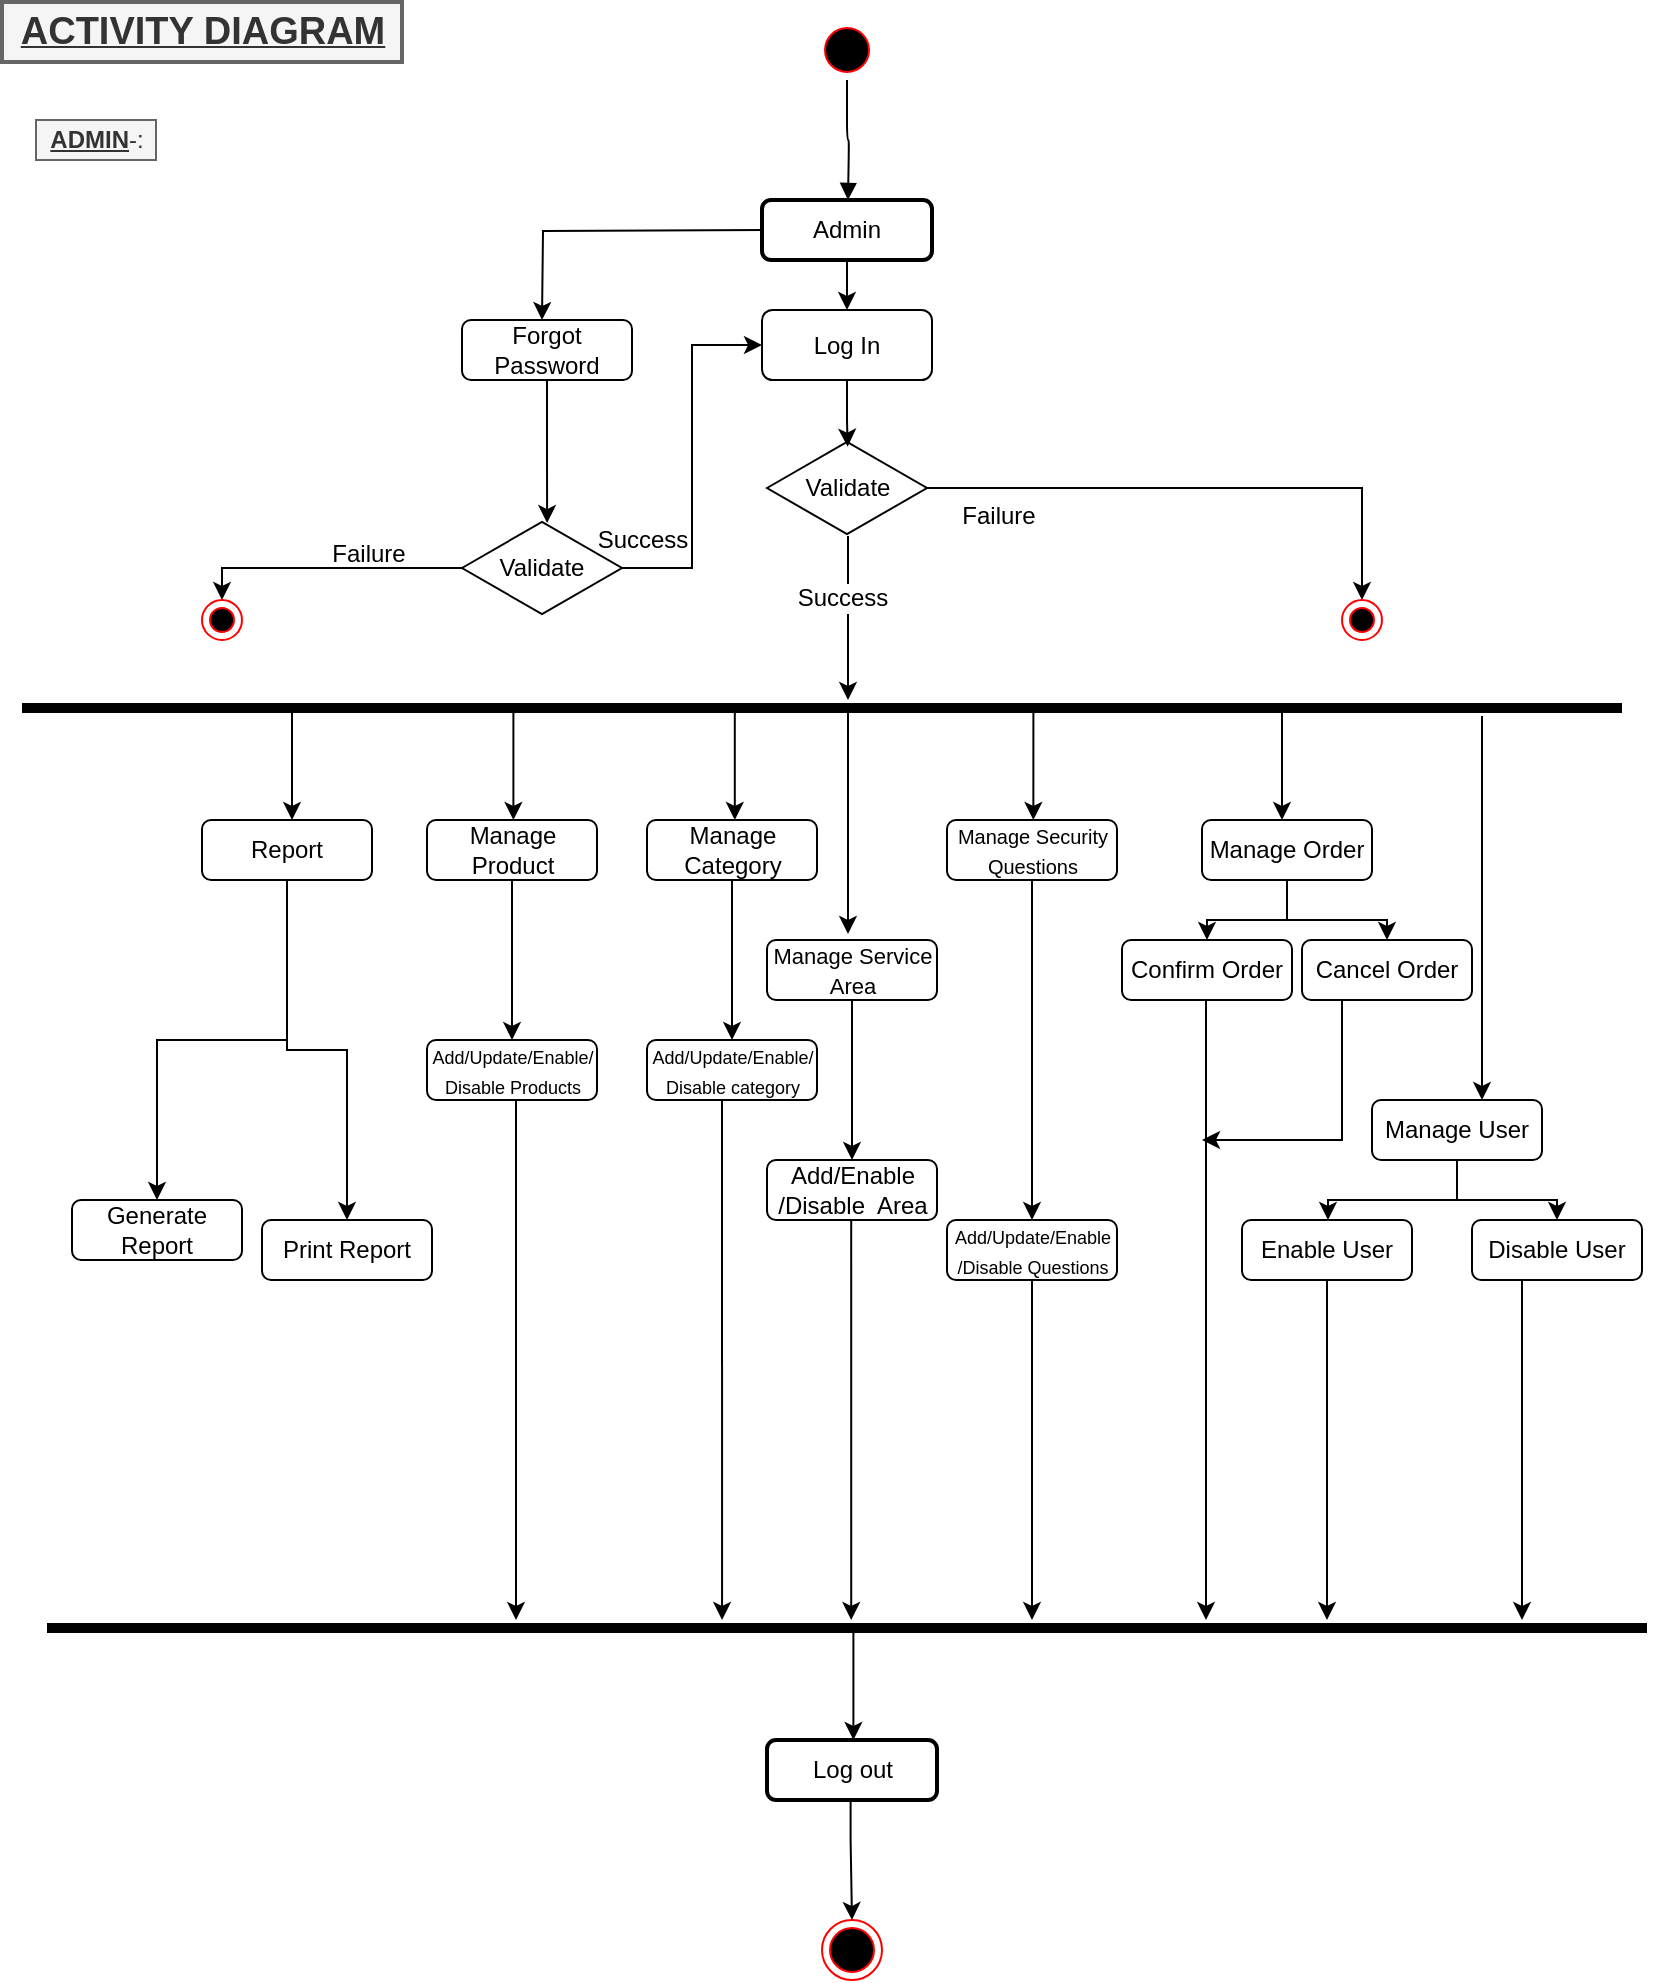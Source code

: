 <mxfile version="12.8.9" type="device"><diagram id="C5RBs43oDa-KdzZeNtuy" name="Page-1"><mxGraphModel dx="1676" dy="388" grid="1" gridSize="10" guides="1" tooltips="1" connect="1" arrows="1" fold="1" page="1" pageScale="1" pageWidth="827" pageHeight="1169" math="0" shadow="0"><root><mxCell id="WIyWlLk6GJQsqaUBKTNV-0"/><mxCell id="WIyWlLk6GJQsqaUBKTNV-1" parent="WIyWlLk6GJQsqaUBKTNV-0"/><mxCell id="-JLn-MTnUetogkBkRohP-124" style="edgeStyle=orthogonalEdgeStyle;rounded=0;orthogonalLoop=1;jettySize=auto;html=1;" edge="1" parent="WIyWlLk6GJQsqaUBKTNV-1"><mxGeometry relative="1" as="geometry"><mxPoint x="270" y="170" as="targetPoint"/><mxPoint x="395" y="125" as="sourcePoint"/></mxGeometry></mxCell><mxCell id="-JLn-MTnUetogkBkRohP-143" style="edgeStyle=orthogonalEdgeStyle;rounded=0;orthogonalLoop=1;jettySize=auto;html=1;entryX=0.5;entryY=0;entryDx=0;entryDy=0;" edge="1" parent="WIyWlLk6GJQsqaUBKTNV-1" source="-JLn-MTnUetogkBkRohP-18" target="-JLn-MTnUetogkBkRohP-28"><mxGeometry relative="1" as="geometry"/></mxCell><mxCell id="-JLn-MTnUetogkBkRohP-154" value="" style="edgeStyle=orthogonalEdgeStyle;rounded=0;orthogonalLoop=1;jettySize=auto;html=1;" edge="1" parent="WIyWlLk6GJQsqaUBKTNV-1" source="-JLn-MTnUetogkBkRohP-18"><mxGeometry relative="1" as="geometry"><mxPoint x="423" y="360" as="targetPoint"/><Array as="points"><mxPoint x="423" y="319"/></Array></mxGeometry></mxCell><mxCell id="-JLn-MTnUetogkBkRohP-218" value="Success" style="text;html=1;align=center;verticalAlign=middle;resizable=0;points=[];labelBackgroundColor=#ffffff;" vertex="1" connectable="0" parent="-JLn-MTnUetogkBkRohP-154"><mxGeometry y="-10" relative="1" as="geometry"><mxPoint x="7" y="-10" as="offset"/></mxGeometry></mxCell><mxCell id="-JLn-MTnUetogkBkRohP-18" value="Validate" style="html=1;whiteSpace=wrap;aspect=fixed;shape=isoRectangle;" vertex="1" parent="WIyWlLk6GJQsqaUBKTNV-1"><mxGeometry x="382.5" y="230" width="80" height="48" as="geometry"/></mxCell><mxCell id="-JLn-MTnUetogkBkRohP-150" style="edgeStyle=orthogonalEdgeStyle;rounded=0;orthogonalLoop=1;jettySize=auto;html=1;entryX=0;entryY=0.5;entryDx=0;entryDy=0;" edge="1" parent="WIyWlLk6GJQsqaUBKTNV-1" source="-JLn-MTnUetogkBkRohP-19" target="-JLn-MTnUetogkBkRohP-126"><mxGeometry relative="1" as="geometry"/></mxCell><mxCell id="-JLn-MTnUetogkBkRohP-152" style="edgeStyle=orthogonalEdgeStyle;rounded=0;orthogonalLoop=1;jettySize=auto;html=1;entryX=0.5;entryY=0;entryDx=0;entryDy=0;" edge="1" parent="WIyWlLk6GJQsqaUBKTNV-1" source="-JLn-MTnUetogkBkRohP-19" target="-JLn-MTnUetogkBkRohP-29"><mxGeometry relative="1" as="geometry"><Array as="points"><mxPoint x="110" y="294"/></Array></mxGeometry></mxCell><mxCell id="-JLn-MTnUetogkBkRohP-19" value="Validate" style="html=1;whiteSpace=wrap;aspect=fixed;shape=isoRectangle;" vertex="1" parent="WIyWlLk6GJQsqaUBKTNV-1"><mxGeometry x="230" y="270" width="80" height="48" as="geometry"/></mxCell><mxCell id="-JLn-MTnUetogkBkRohP-28" value="" style="ellipse;html=1;shape=endState;fillColor=#000000;strokeColor=#ff0000;" vertex="1" parent="WIyWlLk6GJQsqaUBKTNV-1"><mxGeometry x="670" y="310" width="20" height="20" as="geometry"/></mxCell><mxCell id="-JLn-MTnUetogkBkRohP-29" value="" style="ellipse;html=1;shape=endState;fillColor=#000000;strokeColor=#ff0000;" vertex="1" parent="WIyWlLk6GJQsqaUBKTNV-1"><mxGeometry x="100" y="310" width="20" height="20" as="geometry"/></mxCell><mxCell id="-JLn-MTnUetogkBkRohP-186" value="" style="edgeStyle=orthogonalEdgeStyle;rounded=0;orthogonalLoop=1;jettySize=auto;html=1;" edge="1" parent="WIyWlLk6GJQsqaUBKTNV-1"><mxGeometry relative="1" as="geometry"><mxPoint x="424.61" y="590" as="sourcePoint"/><mxPoint x="424.61" y="820" as="targetPoint"/><Array as="points"><mxPoint x="424.61" y="640"/><mxPoint x="424.61" y="640"/></Array></mxGeometry></mxCell><mxCell id="-JLn-MTnUetogkBkRohP-111" value="" style="ellipse;html=1;shape=endState;fillColor=#000000;strokeColor=#ff0000;" vertex="1" parent="WIyWlLk6GJQsqaUBKTNV-1"><mxGeometry x="410" y="970" width="30" height="30" as="geometry"/></mxCell><mxCell id="-JLn-MTnUetogkBkRohP-119" value="Failure" style="text;html=1;align=center;verticalAlign=middle;resizable=0;points=[];autosize=1;" vertex="1" parent="WIyWlLk6GJQsqaUBKTNV-1"><mxGeometry x="472.5" y="258" width="50" height="20" as="geometry"/></mxCell><mxCell id="-JLn-MTnUetogkBkRohP-122" value="&lt;b&gt;&lt;u&gt;&lt;font style=&quot;font-size: 19px&quot;&gt;ACTIVITY DIAGRAM&lt;/font&gt;&lt;/u&gt;&lt;/b&gt;" style="text;html=1;align=center;verticalAlign=middle;resizable=0;points=[];autosize=1;fillColor=#f5f5f5;strokeColor=#666666;fontColor=#333333;strokeWidth=2;" vertex="1" parent="WIyWlLk6GJQsqaUBKTNV-1"><mxGeometry y="11" width="200" height="30" as="geometry"/></mxCell><mxCell id="-JLn-MTnUetogkBkRohP-123" value="&lt;b&gt;&lt;u&gt;ADMIN&lt;/u&gt;&lt;/b&gt;-:" style="text;html=1;align=center;verticalAlign=middle;resizable=0;points=[];autosize=1;fillColor=#f5f5f5;strokeColor=#666666;fontColor=#333333;" vertex="1" parent="WIyWlLk6GJQsqaUBKTNV-1"><mxGeometry x="17" y="70" width="60" height="20" as="geometry"/></mxCell><mxCell id="-JLn-MTnUetogkBkRohP-141" style="edgeStyle=orthogonalEdgeStyle;rounded=0;orthogonalLoop=1;jettySize=auto;html=1;entryX=0.5;entryY=0;entryDx=0;entryDy=0;" edge="1" parent="WIyWlLk6GJQsqaUBKTNV-1" source="-JLn-MTnUetogkBkRohP-125" target="-JLn-MTnUetogkBkRohP-126"><mxGeometry relative="1" as="geometry"/></mxCell><mxCell id="-JLn-MTnUetogkBkRohP-125" value="Admin" style="rounded=1;whiteSpace=wrap;html=1;fillColor=#FFFFFF;strokeWidth=2;" vertex="1" parent="WIyWlLk6GJQsqaUBKTNV-1"><mxGeometry x="380" y="110" width="85" height="30" as="geometry"/></mxCell><mxCell id="-JLn-MTnUetogkBkRohP-142" style="edgeStyle=orthogonalEdgeStyle;rounded=0;orthogonalLoop=1;jettySize=auto;html=1;entryX=0.504;entryY=0.07;entryDx=0;entryDy=0;entryPerimeter=0;" edge="1" parent="WIyWlLk6GJQsqaUBKTNV-1" source="-JLn-MTnUetogkBkRohP-126" target="-JLn-MTnUetogkBkRohP-18"><mxGeometry relative="1" as="geometry"/></mxCell><mxCell id="-JLn-MTnUetogkBkRohP-126" value="Log In" style="rounded=1;whiteSpace=wrap;html=1;fillColor=#FFFFFF;" vertex="1" parent="WIyWlLk6GJQsqaUBKTNV-1"><mxGeometry x="380" y="165" width="85" height="35" as="geometry"/></mxCell><mxCell id="-JLn-MTnUetogkBkRohP-134" value="" style="ellipse;html=1;shape=startState;fillColor=#000000;strokeColor=#ff0000;" vertex="1" parent="WIyWlLk6GJQsqaUBKTNV-1"><mxGeometry x="407.5" y="20" width="30" height="30" as="geometry"/></mxCell><mxCell id="-JLn-MTnUetogkBkRohP-139" value="" style="endArrow=block;endFill=1;html=1;edgeStyle=orthogonalEdgeStyle;align=left;verticalAlign=top;exitX=0.5;exitY=1;exitDx=0;exitDy=0;" edge="1" parent="WIyWlLk6GJQsqaUBKTNV-1" source="-JLn-MTnUetogkBkRohP-134"><mxGeometry x="-1" relative="1" as="geometry"><mxPoint x="330" y="210" as="sourcePoint"/><mxPoint x="423" y="110" as="targetPoint"/></mxGeometry></mxCell><mxCell id="-JLn-MTnUetogkBkRohP-140" value="" style="resizable=0;html=1;align=left;verticalAlign=bottom;labelBackgroundColor=#ffffff;fontSize=10;" connectable="0" vertex="1" parent="-JLn-MTnUetogkBkRohP-139"><mxGeometry x="-1" relative="1" as="geometry"/></mxCell><mxCell id="-JLn-MTnUetogkBkRohP-216" style="edgeStyle=orthogonalEdgeStyle;rounded=0;orthogonalLoop=1;jettySize=auto;html=1;entryX=0.532;entryY=0.032;entryDx=0;entryDy=0;entryPerimeter=0;" edge="1" parent="WIyWlLk6GJQsqaUBKTNV-1" source="-JLn-MTnUetogkBkRohP-144" target="-JLn-MTnUetogkBkRohP-19"><mxGeometry relative="1" as="geometry"/></mxCell><mxCell id="-JLn-MTnUetogkBkRohP-144" value="Forgot Password" style="rounded=1;whiteSpace=wrap;html=1;fillColor=#FFFFFF;" vertex="1" parent="WIyWlLk6GJQsqaUBKTNV-1"><mxGeometry x="230" y="170" width="85" height="30" as="geometry"/></mxCell><mxCell id="-JLn-MTnUetogkBkRohP-151" value="Success" style="text;html=1;align=center;verticalAlign=middle;resizable=0;points=[];autosize=1;" vertex="1" parent="WIyWlLk6GJQsqaUBKTNV-1"><mxGeometry x="290" y="270" width="60" height="20" as="geometry"/></mxCell><mxCell id="-JLn-MTnUetogkBkRohP-156" value="" style="line;strokeWidth=5;fillColor=none;align=left;verticalAlign=middle;spacingTop=-1;spacingLeft=3;spacingRight=3;rotatable=0;labelPosition=right;points=[];portConstraint=eastwest;" vertex="1" parent="WIyWlLk6GJQsqaUBKTNV-1"><mxGeometry x="10" y="360" width="800" height="8" as="geometry"/></mxCell><mxCell id="-JLn-MTnUetogkBkRohP-157" value="" style="edgeStyle=orthogonalEdgeStyle;rounded=0;orthogonalLoop=1;jettySize=auto;html=1;entryX=0.5;entryY=0;entryDx=0;entryDy=0;exitX=0.167;exitY=0.716;exitDx=0;exitDy=0;exitPerimeter=0;" edge="1" parent="WIyWlLk6GJQsqaUBKTNV-1" source="-JLn-MTnUetogkBkRohP-156"><mxGeometry relative="1" as="geometry"><mxPoint x="135.002" y="368.0" as="sourcePoint"/><mxPoint x="145" y="420" as="targetPoint"/><Array as="points"><mxPoint x="145" y="366"/></Array></mxGeometry></mxCell><mxCell id="-JLn-MTnUetogkBkRohP-158" value="" style="edgeStyle=orthogonalEdgeStyle;rounded=0;orthogonalLoop=1;jettySize=auto;html=1;entryX=0.5;entryY=0;entryDx=0;entryDy=0;exitX=0.167;exitY=0.716;exitDx=0;exitDy=0;exitPerimeter=0;" edge="1" parent="WIyWlLk6GJQsqaUBKTNV-1"><mxGeometry relative="1" as="geometry"><mxPoint x="254.3" y="365.728" as="sourcePoint"/><mxPoint x="255.7" y="420" as="targetPoint"/><Array as="points"><mxPoint x="255.7" y="366"/></Array></mxGeometry></mxCell><mxCell id="-JLn-MTnUetogkBkRohP-159" value="" style="edgeStyle=orthogonalEdgeStyle;rounded=0;orthogonalLoop=1;jettySize=auto;html=1;entryX=0.5;entryY=0;entryDx=0;entryDy=0;exitX=0.167;exitY=0.716;exitDx=0;exitDy=0;exitPerimeter=0;" edge="1" parent="WIyWlLk6GJQsqaUBKTNV-1"><mxGeometry relative="1" as="geometry"><mxPoint x="365.0" y="365.728" as="sourcePoint"/><mxPoint x="366.4" y="420" as="targetPoint"/><Array as="points"><mxPoint x="366.4" y="366"/></Array></mxGeometry></mxCell><mxCell id="-JLn-MTnUetogkBkRohP-160" value="" style="edgeStyle=orthogonalEdgeStyle;rounded=0;orthogonalLoop=1;jettySize=auto;html=1;entryX=0.5;entryY=0;entryDx=0;entryDy=0;exitX=0.167;exitY=0.716;exitDx=0;exitDy=0;exitPerimeter=0;" edge="1" parent="WIyWlLk6GJQsqaUBKTNV-1"><mxGeometry relative="1" as="geometry"><mxPoint x="514.28" y="365.728" as="sourcePoint"/><mxPoint x="515.68" y="420" as="targetPoint"/><Array as="points"><mxPoint x="515.68" y="366"/></Array></mxGeometry></mxCell><mxCell id="-JLn-MTnUetogkBkRohP-161" value="" style="edgeStyle=orthogonalEdgeStyle;rounded=0;orthogonalLoop=1;jettySize=auto;html=1;entryX=0.5;entryY=0;entryDx=0;entryDy=0;exitX=0.167;exitY=0.716;exitDx=0;exitDy=0;exitPerimeter=0;" edge="1" parent="WIyWlLk6GJQsqaUBKTNV-1"><mxGeometry relative="1" as="geometry"><mxPoint x="638.6" y="365.728" as="sourcePoint"/><mxPoint x="640" y="420" as="targetPoint"/><Array as="points"><mxPoint x="640.0" y="366"/></Array></mxGeometry></mxCell><mxCell id="-JLn-MTnUetogkBkRohP-178" value="" style="edgeStyle=orthogonalEdgeStyle;rounded=0;orthogonalLoop=1;jettySize=auto;html=1;" edge="1" parent="WIyWlLk6GJQsqaUBKTNV-1" source="-JLn-MTnUetogkBkRohP-162" target="-JLn-MTnUetogkBkRohP-177"><mxGeometry relative="1" as="geometry"/></mxCell><mxCell id="-JLn-MTnUetogkBkRohP-180" value="" style="edgeStyle=orthogonalEdgeStyle;rounded=0;orthogonalLoop=1;jettySize=auto;html=1;" edge="1" parent="WIyWlLk6GJQsqaUBKTNV-1" source="-JLn-MTnUetogkBkRohP-162" target="-JLn-MTnUetogkBkRohP-179"><mxGeometry relative="1" as="geometry"/></mxCell><mxCell id="-JLn-MTnUetogkBkRohP-162" value="&lt;span style=&quot;white-space: normal&quot;&gt;Report&lt;/span&gt;" style="rounded=1;whiteSpace=wrap;html=1;fillColor=#FFFFFF;" vertex="1" parent="WIyWlLk6GJQsqaUBKTNV-1"><mxGeometry x="100" y="420" width="85" height="30" as="geometry"/></mxCell><mxCell id="-JLn-MTnUetogkBkRohP-179" value="&lt;span style=&quot;white-space: normal&quot;&gt;Generate Report&lt;/span&gt;" style="rounded=1;whiteSpace=wrap;html=1;fillColor=#FFFFFF;" vertex="1" parent="WIyWlLk6GJQsqaUBKTNV-1"><mxGeometry x="35" y="610" width="85" height="30" as="geometry"/></mxCell><mxCell id="-JLn-MTnUetogkBkRohP-177" value="&lt;span style=&quot;white-space: normal&quot;&gt;Print Report&lt;/span&gt;" style="rounded=1;whiteSpace=wrap;html=1;fillColor=#FFFFFF;" vertex="1" parent="WIyWlLk6GJQsqaUBKTNV-1"><mxGeometry x="130" y="620" width="85" height="30" as="geometry"/></mxCell><mxCell id="-JLn-MTnUetogkBkRohP-168" value="" style="edgeStyle=orthogonalEdgeStyle;rounded=0;orthogonalLoop=1;jettySize=auto;html=1;" edge="1" parent="WIyWlLk6GJQsqaUBKTNV-1" source="-JLn-MTnUetogkBkRohP-163" target="-JLn-MTnUetogkBkRohP-167"><mxGeometry relative="1" as="geometry"/></mxCell><mxCell id="-JLn-MTnUetogkBkRohP-163" value="&lt;span style=&quot;white-space: normal&quot;&gt;&lt;font style=&quot;font-size: 12px&quot;&gt;Manage&lt;/font&gt;&lt;/span&gt;&lt;br style=&quot;font-size: x-small ; white-space: normal&quot;&gt;&lt;span style=&quot;white-space: normal&quot;&gt;Product&lt;/span&gt;" style="rounded=1;whiteSpace=wrap;html=1;fillColor=#FFFFFF;" vertex="1" parent="WIyWlLk6GJQsqaUBKTNV-1"><mxGeometry x="212.5" y="420" width="85" height="30" as="geometry"/></mxCell><mxCell id="-JLn-MTnUetogkBkRohP-182" value="" style="edgeStyle=orthogonalEdgeStyle;rounded=0;orthogonalLoop=1;jettySize=auto;html=1;" edge="1" parent="WIyWlLk6GJQsqaUBKTNV-1" source="-JLn-MTnUetogkBkRohP-167"><mxGeometry relative="1" as="geometry"><mxPoint x="257" y="820" as="targetPoint"/><Array as="points"><mxPoint x="257" y="560"/></Array></mxGeometry></mxCell><mxCell id="-JLn-MTnUetogkBkRohP-167" value="&lt;font style=&quot;font-size: 9px&quot;&gt;&lt;span style=&quot;white-space: normal&quot;&gt;Add/Update/Enable/&lt;/span&gt;&lt;br style=&quot;white-space: normal&quot;&gt;&lt;span style=&quot;white-space: normal&quot;&gt;Disable Products&lt;/span&gt;&lt;/font&gt;" style="rounded=1;whiteSpace=wrap;html=1;fillColor=#FFFFFF;" vertex="1" parent="WIyWlLk6GJQsqaUBKTNV-1"><mxGeometry x="212.5" y="530" width="85" height="30" as="geometry"/></mxCell><mxCell id="-JLn-MTnUetogkBkRohP-170" value="" style="edgeStyle=orthogonalEdgeStyle;rounded=0;orthogonalLoop=1;jettySize=auto;html=1;" edge="1" parent="WIyWlLk6GJQsqaUBKTNV-1" source="-JLn-MTnUetogkBkRohP-164" target="-JLn-MTnUetogkBkRohP-169"><mxGeometry relative="1" as="geometry"/></mxCell><mxCell id="-JLn-MTnUetogkBkRohP-164" value="&lt;font style=&quot;font-size: 12px&quot;&gt;Manage&lt;br style=&quot;white-space: normal&quot;&gt;&lt;span style=&quot;white-space: normal&quot;&gt;Category&lt;/span&gt;&lt;/font&gt;" style="rounded=1;whiteSpace=wrap;html=1;fillColor=#FFFFFF;" vertex="1" parent="WIyWlLk6GJQsqaUBKTNV-1"><mxGeometry x="322.5" y="420" width="85" height="30" as="geometry"/></mxCell><mxCell id="-JLn-MTnUetogkBkRohP-169" value="&lt;font style=&quot;font-size: 9px&quot;&gt;&lt;span style=&quot;white-space: normal&quot;&gt;Add/Update/Enable/&lt;/span&gt;&lt;br style=&quot;white-space: normal&quot;&gt;&lt;span style=&quot;white-space: normal&quot;&gt;Disable category&lt;/span&gt;&lt;/font&gt;" style="rounded=1;whiteSpace=wrap;html=1;fillColor=#FFFFFF;" vertex="1" parent="WIyWlLk6GJQsqaUBKTNV-1"><mxGeometry x="322.5" y="530" width="85" height="30" as="geometry"/></mxCell><mxCell id="-JLn-MTnUetogkBkRohP-190" value="" style="edgeStyle=orthogonalEdgeStyle;rounded=0;orthogonalLoop=1;jettySize=auto;html=1;" edge="1" parent="WIyWlLk6GJQsqaUBKTNV-1" source="-JLn-MTnUetogkBkRohP-165" target="-JLn-MTnUetogkBkRohP-189"><mxGeometry relative="1" as="geometry"/></mxCell><mxCell id="-JLn-MTnUetogkBkRohP-165" value="&lt;font style=&quot;font-size: 10px&quot;&gt;&lt;font style=&quot;white-space: normal ; font-size: 10px&quot;&gt;Manage S&lt;/font&gt;&lt;font style=&quot;white-space: normal ; font-size: 10px&quot;&gt;ecurity&lt;br&gt;Questions&lt;/font&gt;&lt;/font&gt;" style="rounded=1;whiteSpace=wrap;html=1;fillColor=#FFFFFF;" vertex="1" parent="WIyWlLk6GJQsqaUBKTNV-1"><mxGeometry x="472.5" y="420" width="85" height="30" as="geometry"/></mxCell><mxCell id="-JLn-MTnUetogkBkRohP-193" value="" style="edgeStyle=orthogonalEdgeStyle;rounded=0;orthogonalLoop=1;jettySize=auto;html=1;" edge="1" parent="WIyWlLk6GJQsqaUBKTNV-1" source="-JLn-MTnUetogkBkRohP-189"><mxGeometry relative="1" as="geometry"><mxPoint x="515" y="820" as="targetPoint"/><Array as="points"><mxPoint x="515" y="770"/><mxPoint x="515" y="770"/></Array></mxGeometry></mxCell><mxCell id="-JLn-MTnUetogkBkRohP-189" value="&lt;font style=&quot;font-size: 9px&quot;&gt;Add/Update/Enable&lt;br&gt;/Disable&amp;nbsp;Questions&lt;/font&gt;" style="rounded=1;whiteSpace=wrap;html=1;fillColor=#FFFFFF;" vertex="1" parent="WIyWlLk6GJQsqaUBKTNV-1"><mxGeometry x="472.5" y="620" width="85" height="30" as="geometry"/></mxCell><mxCell id="-JLn-MTnUetogkBkRohP-174" value="" style="edgeStyle=orthogonalEdgeStyle;rounded=0;orthogonalLoop=1;jettySize=auto;html=1;" edge="1" parent="WIyWlLk6GJQsqaUBKTNV-1" source="-JLn-MTnUetogkBkRohP-166" target="-JLn-MTnUetogkBkRohP-173"><mxGeometry relative="1" as="geometry"/></mxCell><mxCell id="-JLn-MTnUetogkBkRohP-176" value="" style="edgeStyle=orthogonalEdgeStyle;rounded=0;orthogonalLoop=1;jettySize=auto;html=1;" edge="1" parent="WIyWlLk6GJQsqaUBKTNV-1" source="-JLn-MTnUetogkBkRohP-166" target="-JLn-MTnUetogkBkRohP-175"><mxGeometry relative="1" as="geometry"/></mxCell><mxCell id="-JLn-MTnUetogkBkRohP-166" value="&lt;span style=&quot;white-space: normal&quot;&gt;Manage Order&lt;/span&gt;" style="rounded=1;whiteSpace=wrap;html=1;fillColor=#FFFFFF;" vertex="1" parent="WIyWlLk6GJQsqaUBKTNV-1"><mxGeometry x="600" y="420" width="85" height="30" as="geometry"/></mxCell><mxCell id="-JLn-MTnUetogkBkRohP-194" style="edgeStyle=orthogonalEdgeStyle;rounded=0;orthogonalLoop=1;jettySize=auto;html=1;" edge="1" parent="WIyWlLk6GJQsqaUBKTNV-1" source="-JLn-MTnUetogkBkRohP-175"><mxGeometry relative="1" as="geometry"><mxPoint x="600" y="580" as="targetPoint"/><Array as="points"><mxPoint x="670" y="580"/></Array></mxGeometry></mxCell><mxCell id="-JLn-MTnUetogkBkRohP-175" value="&lt;span style=&quot;white-space: normal&quot;&gt;Cancel Order&lt;/span&gt;" style="rounded=1;whiteSpace=wrap;html=1;fillColor=#FFFFFF;" vertex="1" parent="WIyWlLk6GJQsqaUBKTNV-1"><mxGeometry x="650" y="480" width="85" height="30" as="geometry"/></mxCell><mxCell id="-JLn-MTnUetogkBkRohP-195" style="edgeStyle=orthogonalEdgeStyle;rounded=0;orthogonalLoop=1;jettySize=auto;html=1;" edge="1" parent="WIyWlLk6GJQsqaUBKTNV-1" source="-JLn-MTnUetogkBkRohP-173"><mxGeometry relative="1" as="geometry"><mxPoint x="602" y="820" as="targetPoint"/><Array as="points"><mxPoint x="603" y="665"/></Array></mxGeometry></mxCell><mxCell id="-JLn-MTnUetogkBkRohP-173" value="&lt;span style=&quot;white-space: normal&quot;&gt;Confirm Order&lt;/span&gt;" style="rounded=1;whiteSpace=wrap;html=1;fillColor=#FFFFFF;" vertex="1" parent="WIyWlLk6GJQsqaUBKTNV-1"><mxGeometry x="560" y="480" width="85" height="30" as="geometry"/></mxCell><mxCell id="-JLn-MTnUetogkBkRohP-171" value="" style="edgeStyle=orthogonalEdgeStyle;rounded=0;orthogonalLoop=1;jettySize=auto;html=1;exitX=0.167;exitY=0.716;exitDx=0;exitDy=0;exitPerimeter=0;" edge="1" parent="WIyWlLk6GJQsqaUBKTNV-1"><mxGeometry relative="1" as="geometry"><mxPoint x="421.78" y="365.728" as="sourcePoint"/><mxPoint x="423" y="477" as="targetPoint"/><Array as="points"><mxPoint x="423" y="366"/></Array></mxGeometry></mxCell><mxCell id="-JLn-MTnUetogkBkRohP-188" value="" style="edgeStyle=orthogonalEdgeStyle;rounded=0;orthogonalLoop=1;jettySize=auto;html=1;" edge="1" parent="WIyWlLk6GJQsqaUBKTNV-1" source="-JLn-MTnUetogkBkRohP-172" target="-JLn-MTnUetogkBkRohP-187"><mxGeometry relative="1" as="geometry"/></mxCell><mxCell id="-JLn-MTnUetogkBkRohP-172" value="&lt;font style=&quot;font-size: 11px&quot;&gt;&lt;font style=&quot;white-space: normal ; font-size: 11px&quot;&gt;Manage Servic&lt;/font&gt;&lt;font style=&quot;white-space: normal ; font-size: 11px&quot;&gt;&lt;font style=&quot;font-size: 11px&quot;&gt;e&lt;br&gt;&lt;/font&gt;&lt;font style=&quot;font-size: 11px&quot;&gt;Area&lt;/font&gt;&lt;/font&gt;&lt;/font&gt;" style="rounded=1;whiteSpace=wrap;html=1;fillColor=#FFFFFF;" vertex="1" parent="WIyWlLk6GJQsqaUBKTNV-1"><mxGeometry x="382.5" y="480" width="85" height="30" as="geometry"/></mxCell><mxCell id="-JLn-MTnUetogkBkRohP-187" value="&lt;font style=&quot;font-size: 12px&quot;&gt;&lt;span style=&quot;white-space: normal&quot;&gt;Add/Enable&lt;/span&gt;&lt;br style=&quot;white-space: normal&quot;&gt;&lt;span style=&quot;white-space: normal&quot;&gt;/Disable&amp;nbsp; Area&lt;/span&gt;&lt;/font&gt;" style="rounded=1;whiteSpace=wrap;html=1;fillColor=#FFFFFF;" vertex="1" parent="WIyWlLk6GJQsqaUBKTNV-1"><mxGeometry x="382.5" y="590" width="85" height="30" as="geometry"/></mxCell><mxCell id="-JLn-MTnUetogkBkRohP-183" value="" style="edgeStyle=orthogonalEdgeStyle;rounded=0;orthogonalLoop=1;jettySize=auto;html=1;" edge="1" parent="WIyWlLk6GJQsqaUBKTNV-1"><mxGeometry relative="1" as="geometry"><mxPoint x="359.997" y="560" as="sourcePoint"/><mxPoint x="360.04" y="820" as="targetPoint"/><Array as="points"><mxPoint x="360.04" y="560"/></Array></mxGeometry></mxCell><mxCell id="-JLn-MTnUetogkBkRohP-198" value="" style="edgeStyle=orthogonalEdgeStyle;rounded=0;orthogonalLoop=1;jettySize=auto;html=1;" edge="1" parent="WIyWlLk6GJQsqaUBKTNV-1"><mxGeometry relative="1" as="geometry"><mxPoint x="740" y="368.0" as="sourcePoint"/><mxPoint x="740" y="560" as="targetPoint"/></mxGeometry></mxCell><mxCell id="-JLn-MTnUetogkBkRohP-201" value="" style="edgeStyle=orthogonalEdgeStyle;rounded=0;orthogonalLoop=1;jettySize=auto;html=1;" edge="1" parent="WIyWlLk6GJQsqaUBKTNV-1" source="-JLn-MTnUetogkBkRohP-199" target="-JLn-MTnUetogkBkRohP-200"><mxGeometry relative="1" as="geometry"><Array as="points"><mxPoint x="728" y="610"/><mxPoint x="663" y="610"/></Array></mxGeometry></mxCell><mxCell id="-JLn-MTnUetogkBkRohP-203" value="" style="edgeStyle=orthogonalEdgeStyle;rounded=0;orthogonalLoop=1;jettySize=auto;html=1;" edge="1" parent="WIyWlLk6GJQsqaUBKTNV-1" source="-JLn-MTnUetogkBkRohP-199" target="-JLn-MTnUetogkBkRohP-202"><mxGeometry relative="1" as="geometry"/></mxCell><mxCell id="-JLn-MTnUetogkBkRohP-199" value="&lt;span style=&quot;white-space: normal&quot;&gt;Manage User&lt;/span&gt;" style="rounded=1;whiteSpace=wrap;html=1;fillColor=#FFFFFF;" vertex="1" parent="WIyWlLk6GJQsqaUBKTNV-1"><mxGeometry x="685" y="560" width="85" height="30" as="geometry"/></mxCell><mxCell id="-JLn-MTnUetogkBkRohP-205" style="edgeStyle=orthogonalEdgeStyle;rounded=0;orthogonalLoop=1;jettySize=auto;html=1;" edge="1" parent="WIyWlLk6GJQsqaUBKTNV-1" source="-JLn-MTnUetogkBkRohP-202"><mxGeometry relative="1" as="geometry"><mxPoint x="760" y="820" as="targetPoint"/><Array as="points"><mxPoint x="760" y="820"/></Array></mxGeometry></mxCell><mxCell id="-JLn-MTnUetogkBkRohP-202" value="&lt;span style=&quot;white-space: normal&quot;&gt;Disable User&lt;/span&gt;" style="rounded=1;whiteSpace=wrap;html=1;fillColor=#FFFFFF;" vertex="1" parent="WIyWlLk6GJQsqaUBKTNV-1"><mxGeometry x="735" y="620" width="85" height="30" as="geometry"/></mxCell><mxCell id="-JLn-MTnUetogkBkRohP-204" style="edgeStyle=orthogonalEdgeStyle;rounded=0;orthogonalLoop=1;jettySize=auto;html=1;exitX=0.5;exitY=1;exitDx=0;exitDy=0;" edge="1" parent="WIyWlLk6GJQsqaUBKTNV-1" source="-JLn-MTnUetogkBkRohP-200"><mxGeometry relative="1" as="geometry"><mxPoint x="662.5" y="820" as="targetPoint"/><mxPoint x="732.5" y="628" as="sourcePoint"/><Array as="points"><mxPoint x="663" y="780"/><mxPoint x="663" y="780"/></Array></mxGeometry></mxCell><mxCell id="-JLn-MTnUetogkBkRohP-200" value="&lt;span style=&quot;white-space: normal&quot;&gt;Enable User&lt;/span&gt;" style="rounded=1;whiteSpace=wrap;html=1;fillColor=#FFFFFF;" vertex="1" parent="WIyWlLk6GJQsqaUBKTNV-1"><mxGeometry x="620" y="620" width="85" height="30" as="geometry"/></mxCell><mxCell id="-JLn-MTnUetogkBkRohP-206" value="" style="line;strokeWidth=5;fillColor=none;align=left;verticalAlign=middle;spacingTop=-1;spacingLeft=3;spacingRight=3;rotatable=0;labelPosition=right;points=[];portConstraint=eastwest;" vertex="1" parent="WIyWlLk6GJQsqaUBKTNV-1"><mxGeometry x="22.5" y="820" width="800" height="8" as="geometry"/></mxCell><mxCell id="-JLn-MTnUetogkBkRohP-210" value="" style="edgeStyle=orthogonalEdgeStyle;rounded=0;orthogonalLoop=1;jettySize=auto;html=1;entryX=0.5;entryY=0;entryDx=0;entryDy=0;exitX=0.167;exitY=0.716;exitDx=0;exitDy=0;exitPerimeter=0;" edge="1" parent="WIyWlLk6GJQsqaUBKTNV-1"><mxGeometry relative="1" as="geometry"><mxPoint x="424.3" y="825.728" as="sourcePoint"/><mxPoint x="425.7" y="880.0" as="targetPoint"/><Array as="points"><mxPoint x="425.7" y="826.0"/></Array></mxGeometry></mxCell><mxCell id="-JLn-MTnUetogkBkRohP-211" value="&lt;span style=&quot;white-space: normal&quot;&gt;Log out&lt;/span&gt;" style="rounded=1;whiteSpace=wrap;html=1;fillColor=#FFFFFF;strokeWidth=2;" vertex="1" parent="WIyWlLk6GJQsqaUBKTNV-1"><mxGeometry x="382.5" y="880" width="85" height="30" as="geometry"/></mxCell><mxCell id="-JLn-MTnUetogkBkRohP-212" value="" style="edgeStyle=orthogonalEdgeStyle;rounded=0;orthogonalLoop=1;jettySize=auto;html=1;entryX=0.5;entryY=0;entryDx=0;entryDy=0;exitX=0.167;exitY=0.716;exitDx=0;exitDy=0;exitPerimeter=0;" edge="1" parent="WIyWlLk6GJQsqaUBKTNV-1" target="-JLn-MTnUetogkBkRohP-111"><mxGeometry relative="1" as="geometry"><mxPoint x="424.3" y="910.058" as="sourcePoint"/><mxPoint x="425.7" y="964.33" as="targetPoint"/><Array as="points"><mxPoint x="424" y="930"/></Array></mxGeometry></mxCell><mxCell id="-JLn-MTnUetogkBkRohP-217" value="Failure" style="text;html=1;align=center;verticalAlign=middle;resizable=0;points=[];autosize=1;" vertex="1" parent="WIyWlLk6GJQsqaUBKTNV-1"><mxGeometry x="158" y="277" width="50" height="20" as="geometry"/></mxCell></root></mxGraphModel></diagram></mxfile>